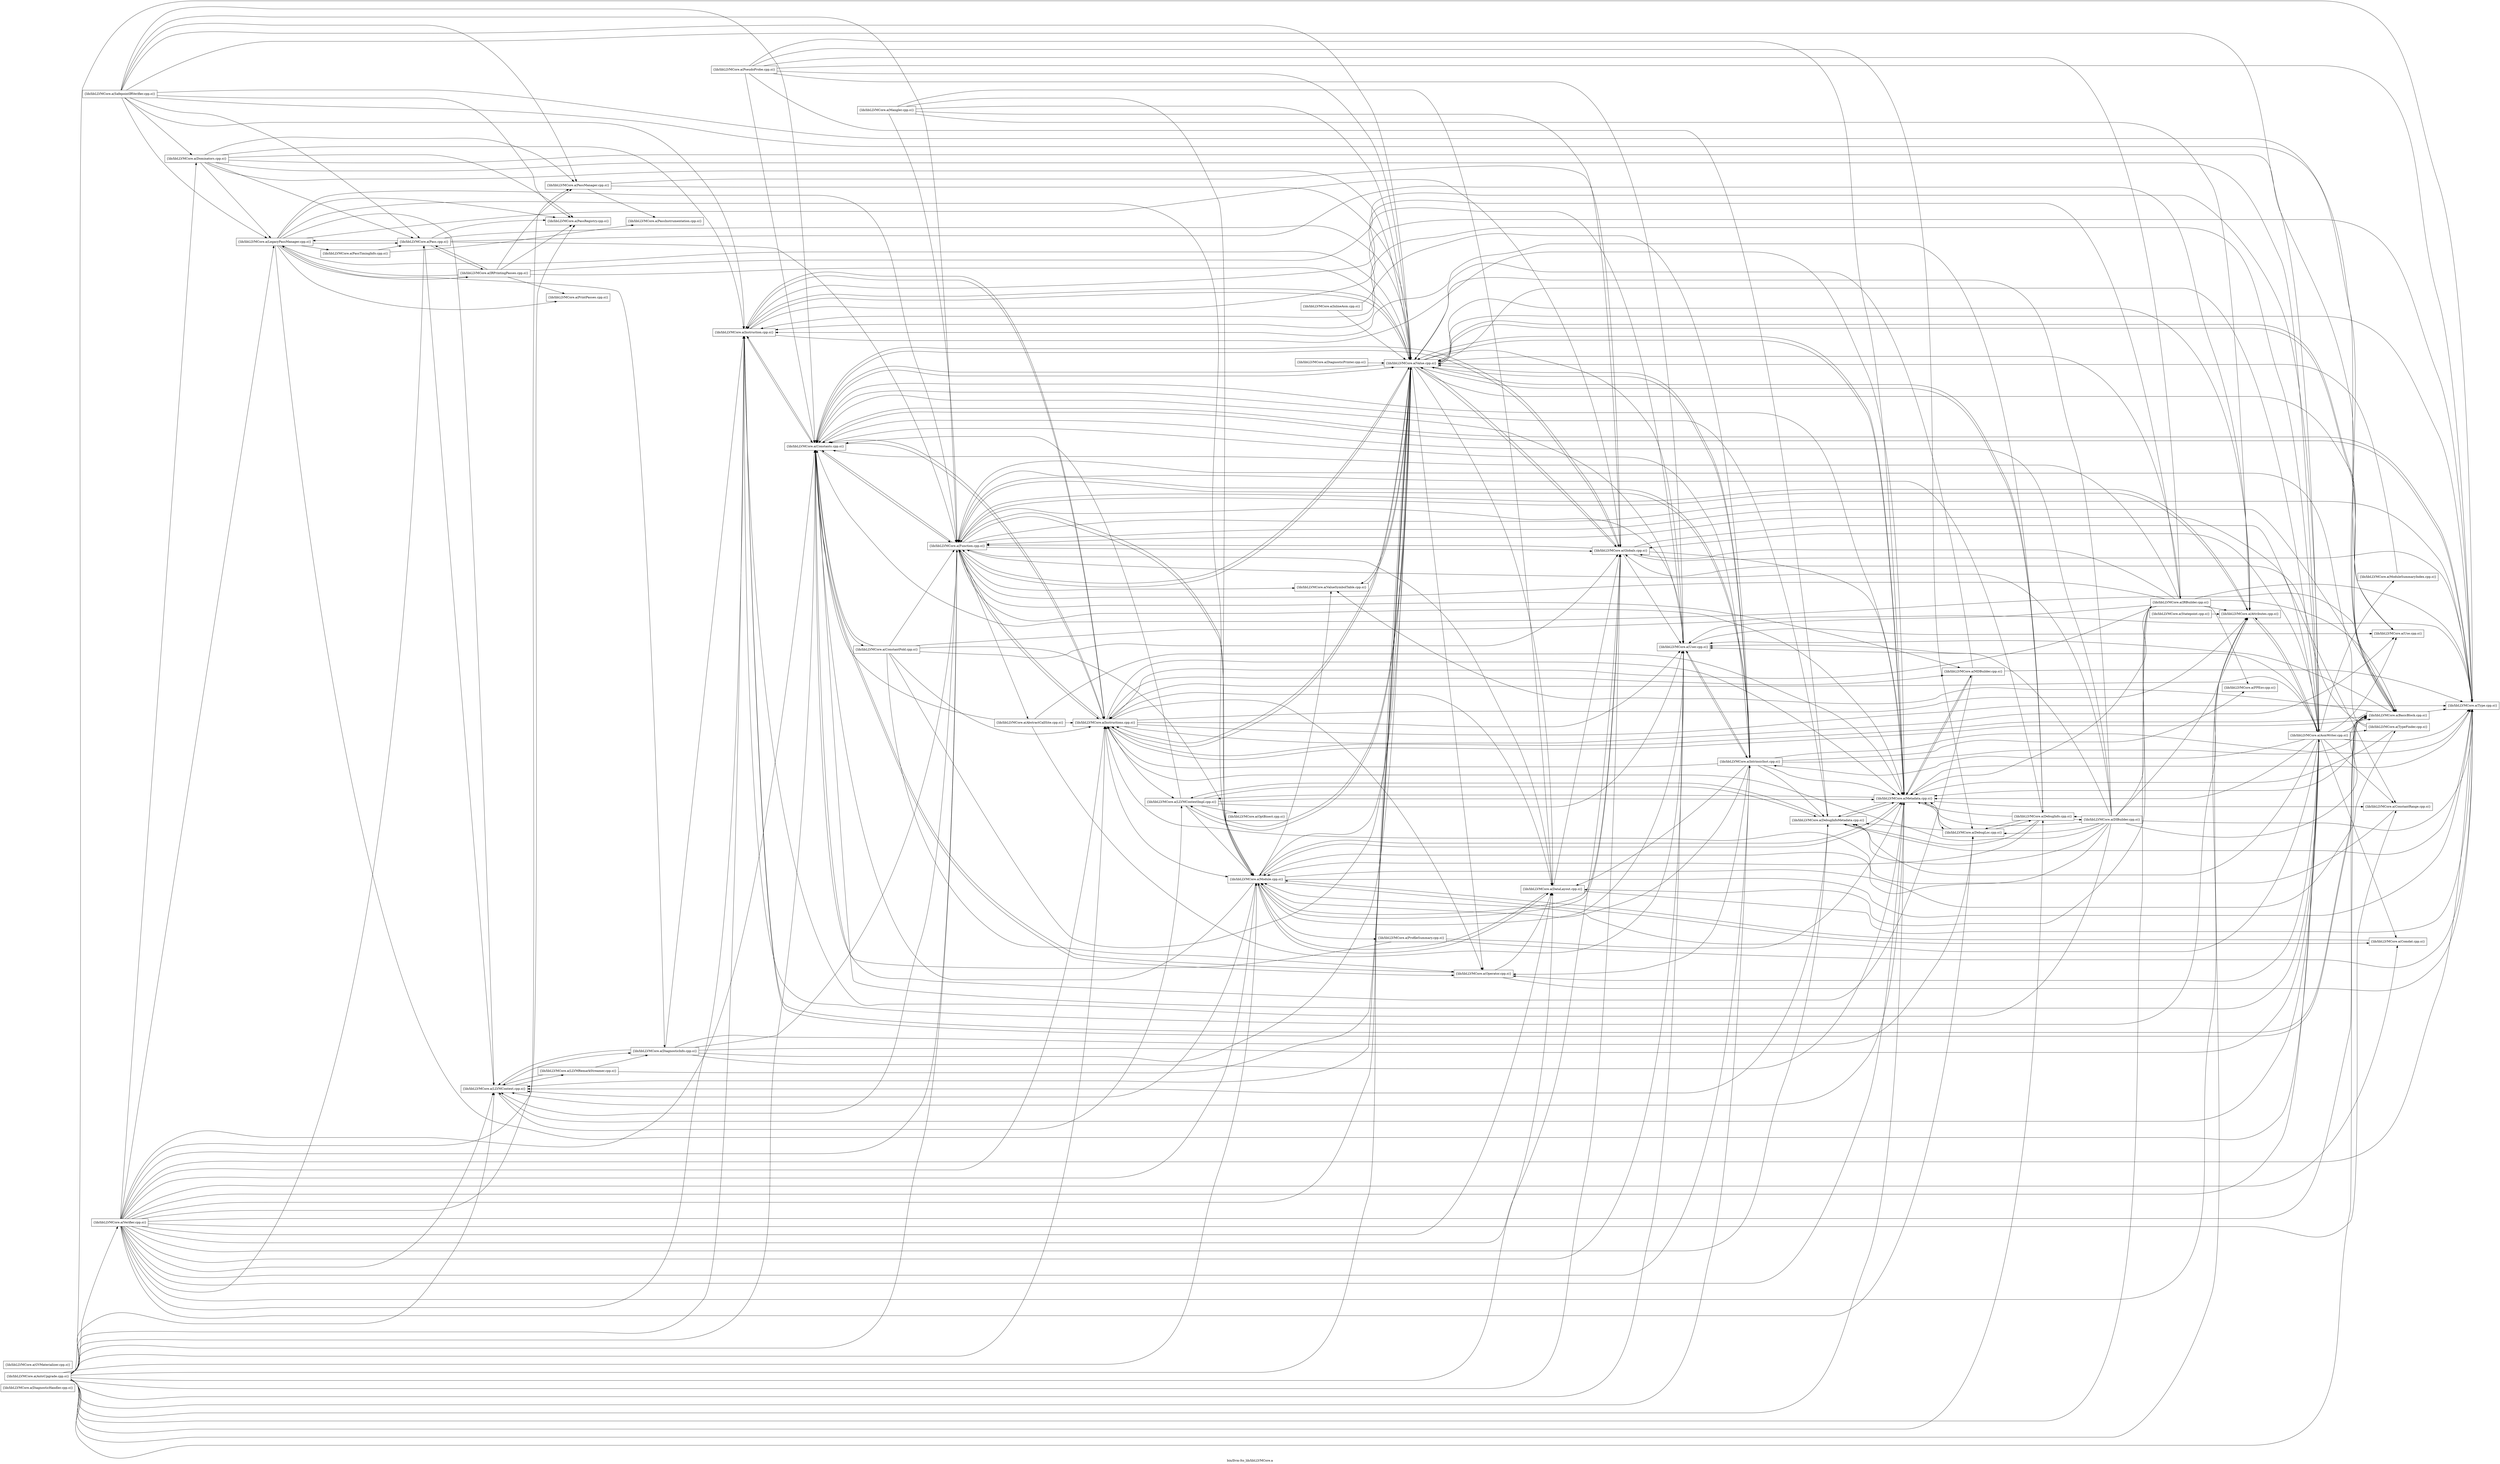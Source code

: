 digraph "bin/llvm-lto_lib/libLLVMCore.a" {
	label="bin/llvm-lto_lib/libLLVMCore.a";
	rankdir=LR;

	Node0x563e75e07738 [shape=record,shape=box,group=0,label="{lib/libLLVMCore.a(DiagnosticHandler.cpp.o)}"];
	Node0x563e75e089f8 [shape=record,shape=box,group=0,label="{lib/libLLVMCore.a(LLVMContext.cpp.o)}"];
	Node0x563e75e089f8 -> Node0x563e75e084a8;
	Node0x563e75e089f8 -> Node0x563e75e08778;
	Node0x563e75e089f8 -> Node0x563e75e034a8;
	Node0x563e75e01518 [shape=record,shape=box,group=0,label="{lib/libLLVMCore.a(Module.cpp.o)}"];
	Node0x563e75e01518 -> Node0x563e75e0a118;
	Node0x563e75e01518 -> Node0x563e75e08908;
	Node0x563e75e01518 -> Node0x563e75e077d8;
	Node0x563e75e01518 -> Node0x563e75e0f5c8;
	Node0x563e75e01518 -> Node0x563e75e05258;
	Node0x563e75e01518 -> Node0x563e75e089f8;
	Node0x563e75e01518 -> Node0x563e75e01798;
	Node0x563e75e01518 -> Node0x563e75e148e8;
	Node0x563e75e01518 -> Node0x563e75e14078;
	Node0x563e75e01518 -> Node0x563e75e13998;
	Node0x563e75e01518 -> Node0x563e75e12bd8;
	Node0x563e75e01518 -> Node0x563e75e01478;
	Node0x563e75e01518 -> Node0x563e75e016f8;
	Node0x563e75e00fc8 [shape=record,shape=box,group=0,label="{lib/libLLVMCore.a(Verifier.cpp.o)}"];
	Node0x563e75e00fc8 -> Node0x563e75df8cd8;
	Node0x563e75e00fc8 -> Node0x563e75e0b1f8;
	Node0x563e75e00fc8 -> Node0x563e75e099e8;
	Node0x563e75e00fc8 -> Node0x563e75e0a118;
	Node0x563e75e00fc8 -> Node0x563e75e08188;
	Node0x563e75e00fc8 -> Node0x563e75e08908;
	Node0x563e75e00fc8 -> Node0x563e75e077d8;
	Node0x563e75e00fc8 -> Node0x563e75e07288;
	Node0x563e75e00fc8 -> Node0x563e75e07eb8;
	Node0x563e75e00fc8 -> Node0x563e75e0ee48;
	Node0x563e75e00fc8 -> Node0x563e75e0f5c8;
	Node0x563e75e00fc8 -> Node0x563e75e05258;
	Node0x563e75e00fc8 -> Node0x563e75e07918;
	Node0x563e75e00fc8 -> Node0x563e75e071e8;
	Node0x563e75e00fc8 -> Node0x563e75e09178;
	Node0x563e75e00fc8 -> Node0x563e75e089f8;
	Node0x563e75e00fc8 -> Node0x563e75e03728;
	Node0x563e75e00fc8 -> Node0x563e75e01798;
	Node0x563e75e00fc8 -> Node0x563e75e01518;
	Node0x563e75e00fc8 -> Node0x563e75dfd008;
	Node0x563e75e00fc8 -> Node0x563e75e0cc38;
	Node0x563e75e00fc8 -> Node0x563e75e0bd88;
	Node0x563e75e00fc8 -> Node0x563e75e14078;
	Node0x563e75e00fc8 -> Node0x563e75e12bd8;
	Node0x563e75e00fc8 -> Node0x563e75e01478;
	Node0x563e75e03728 [shape=record,shape=box,group=0,label="{lib/libLLVMCore.a(LegacyPassManager.cpp.o)}"];
	Node0x563e75e03728 -> Node0x563e75df8cd8;
	Node0x563e75e03728 -> Node0x563e75e084a8;
	Node0x563e75e03728 -> Node0x563e75e0f5c8;
	Node0x563e75e03728 -> Node0x563e75e05258;
	Node0x563e75e03728 -> Node0x563e75e05e88;
	Node0x563e75e03728 -> Node0x563e75e089f8;
	Node0x563e75e03728 -> Node0x563e75e01518;
	Node0x563e75e03728 -> Node0x563e75dfd008;
	Node0x563e75e03728 -> Node0x563e75e0bd88;
	Node0x563e75e03728 -> Node0x563e75e15798;
	Node0x563e75e03728 -> Node0x563e75e15068;
	Node0x563e75e03728 -> Node0x563e75e01478;
	Node0x563e75dfd008 [shape=record,shape=box,group=0,label="{lib/libLLVMCore.a(Pass.cpp.o)}"];
	Node0x563e75dfd008 -> Node0x563e75e0b1f8;
	Node0x563e75dfd008 -> Node0x563e75e0f5c8;
	Node0x563e75dfd008 -> Node0x563e75e05e88;
	Node0x563e75dfd008 -> Node0x563e75e089f8;
	Node0x563e75dfd008 -> Node0x563e75e03728;
	Node0x563e75dfd008 -> Node0x563e75e0bd88;
	Node0x563e75dfd008 -> Node0x563e75e01478;
	Node0x563e75e01478 [shape=record,shape=box,group=0,label="{lib/libLLVMCore.a(Value.cpp.o)}"];
	Node0x563e75e01478 -> Node0x563e75e0b1f8;
	Node0x563e75e01478 -> Node0x563e75e099e8;
	Node0x563e75e01478 -> Node0x563e75e08908;
	Node0x563e75e01478 -> Node0x563e75e077d8;
	Node0x563e75e01478 -> Node0x563e75e07f58;
	Node0x563e75e01478 -> Node0x563e75e0f5c8;
	Node0x563e75e01478 -> Node0x563e75e05258;
	Node0x563e75e01478 -> Node0x563e75e07918;
	Node0x563e75e01478 -> Node0x563e75e071e8;
	Node0x563e75e01478 -> Node0x563e75e09178;
	Node0x563e75e01478 -> Node0x563e75e089f8;
	Node0x563e75e01478 -> Node0x563e75e08778;
	Node0x563e75e01478 -> Node0x563e75e01798;
	Node0x563e75e01478 -> Node0x563e75dfdeb8;
	Node0x563e75e01478 -> Node0x563e75e14078;
	Node0x563e75e01478 -> Node0x563e75e13358;
	Node0x563e75e01478 -> Node0x563e75e12bd8;
	Node0x563e75e01478 -> Node0x563e75e016f8;
	Node0x563e75e0b1f8 [shape=record,shape=box,group=0,label="{lib/libLLVMCore.a(Attributes.cpp.o)}"];
	Node0x563e75e0b1f8 -> Node0x563e75df8cd8;
	Node0x563e75e0b1f8 -> Node0x563e75e0f5c8;
	Node0x563e75e08908 [shape=record,shape=box,group=0,label="{lib/libLLVMCore.a(Constants.cpp.o)}"];
	Node0x563e75e08908 -> Node0x563e75e09038;
	Node0x563e75e08908 -> Node0x563e75e0f5c8;
	Node0x563e75e08908 -> Node0x563e75e05258;
	Node0x563e75e08908 -> Node0x563e75e07918;
	Node0x563e75e08908 -> Node0x563e75e071e8;
	Node0x563e75e08908 -> Node0x563e75dfdeb8;
	Node0x563e75e08908 -> Node0x563e75e14078;
	Node0x563e75e08908 -> Node0x563e75e12bd8;
	Node0x563e75e08908 -> Node0x563e75e01478;
	Node0x563e75dffbc8 [shape=record,shape=box,group=0,label="{lib/libLLVMCore.a(Mangler.cpp.o)}"];
	Node0x563e75dffbc8 -> Node0x563e75e0b1f8;
	Node0x563e75dffbc8 -> Node0x563e75e077d8;
	Node0x563e75dffbc8 -> Node0x563e75e0f5c8;
	Node0x563e75dffbc8 -> Node0x563e75e05258;
	Node0x563e75dffbc8 -> Node0x563e75e01518;
	Node0x563e75dffbc8 -> Node0x563e75e01478;
	Node0x563e75e01798 [shape=record,shape=box,group=0,label="{lib/libLLVMCore.a(Metadata.cpp.o)}"];
	Node0x563e75e01798 -> Node0x563e75e08188;
	Node0x563e75e01798 -> Node0x563e75e08908;
	Node0x563e75e01798 -> Node0x563e75e07288;
	Node0x563e75e01798 -> Node0x563e75e07eb8;
	Node0x563e75e01798 -> Node0x563e75e089f8;
	Node0x563e75e01798 -> Node0x563e75e08778;
	Node0x563e75e01798 -> Node0x563e75dffdf8;
	Node0x563e75e01798 -> Node0x563e75e01518;
	Node0x563e75e01798 -> Node0x563e75e14078;
	Node0x563e75e01798 -> Node0x563e75e01478;
	Node0x563e75e077d8 [shape=record,shape=box,group=0,label="{lib/libLLVMCore.a(DataLayout.cpp.o)}"];
	Node0x563e75e077d8 -> Node0x563e75e05258;
	Node0x563e75e077d8 -> Node0x563e75e01518;
	Node0x563e75e077d8 -> Node0x563e75e14078;
	Node0x563e75e084a8 [shape=record,shape=box,group=0,label="{lib/libLLVMCore.a(DiagnosticInfo.cpp.o)}"];
	Node0x563e75e084a8 -> Node0x563e75df8cd8;
	Node0x563e75e084a8 -> Node0x563e75e07eb8;
	Node0x563e75e084a8 -> Node0x563e75e0f5c8;
	Node0x563e75e084a8 -> Node0x563e75e07918;
	Node0x563e75e084a8 -> Node0x563e75e089f8;
	Node0x563e75e084a8 -> Node0x563e75e01798;
	Node0x563e75e084a8 -> Node0x563e75e01478;
	Node0x563e75e0f5c8 [shape=record,shape=box,group=0,label="{lib/libLLVMCore.a(Function.cpp.o)}"];
	Node0x563e75e0f5c8 -> Node0x563e75e0b1f8;
	Node0x563e75e0f5c8 -> Node0x563e75e099e8;
	Node0x563e75e0f5c8 -> Node0x563e75e08908;
	Node0x563e75e0f5c8 -> Node0x563e75e077d8;
	Node0x563e75e0f5c8 -> Node0x563e75e0e8f8;
	Node0x563e75e0f5c8 -> Node0x563e75e05258;
	Node0x563e75e0f5c8 -> Node0x563e75e071e8;
	Node0x563e75e0f5c8 -> Node0x563e75e09178;
	Node0x563e75e0f5c8 -> Node0x563e75e089f8;
	Node0x563e75e0f5c8 -> Node0x563e75dffdf8;
	Node0x563e75e0f5c8 -> Node0x563e75e01798;
	Node0x563e75e0f5c8 -> Node0x563e75e01518;
	Node0x563e75e0f5c8 -> Node0x563e75e14078;
	Node0x563e75e0f5c8 -> Node0x563e75e12bd8;
	Node0x563e75e0f5c8 -> Node0x563e75e01478;
	Node0x563e75e0f5c8 -> Node0x563e75e016f8;
	Node0x563e75e05258 [shape=record,shape=box,group=0,label="{lib/libLLVMCore.a(Globals.cpp.o)}"];
	Node0x563e75e05258 -> Node0x563e75e08188;
	Node0x563e75e05258 -> Node0x563e75e08908;
	Node0x563e75e05258 -> Node0x563e75e0f5c8;
	Node0x563e75e05258 -> Node0x563e75e01798;
	Node0x563e75e05258 -> Node0x563e75e01518;
	Node0x563e75e05258 -> Node0x563e75e14078;
	Node0x563e75e05258 -> Node0x563e75e12bd8;
	Node0x563e75e05258 -> Node0x563e75e01478;
	Node0x563e75e04628 [shape=record,shape=box,group=0,label="{lib/libLLVMCore.a(IRBuilder.cpp.o)}"];
	Node0x563e75e04628 -> Node0x563e75e0b1f8;
	Node0x563e75e04628 -> Node0x563e75e099e8;
	Node0x563e75e04628 -> Node0x563e75e08908;
	Node0x563e75e04628 -> Node0x563e75e077d8;
	Node0x563e75e04628 -> Node0x563e75e0f5c8;
	Node0x563e75e04628 -> Node0x563e75e05258;
	Node0x563e75e04628 -> Node0x563e75e06ab8;
	Node0x563e75e04628 -> Node0x563e75e07918;
	Node0x563e75e04628 -> Node0x563e75e071e8;
	Node0x563e75e04628 -> Node0x563e75e01798;
	Node0x563e75e04628 -> Node0x563e75e14078;
	Node0x563e75e04628 -> Node0x563e75e12bd8;
	Node0x563e75e04628 -> Node0x563e75e01478;
	Node0x563e75e05c08 [shape=record,shape=box,group=0,label="{lib/libLLVMCore.a(InlineAsm.cpp.o)}"];
	Node0x563e75e05c08 -> Node0x563e75e14078;
	Node0x563e75e05c08 -> Node0x563e75e01478;
	Node0x563e75e07918 [shape=record,shape=box,group=0,label="{lib/libLLVMCore.a(Instruction.cpp.o)}"];
	Node0x563e75e07918 -> Node0x563e75e0b1f8;
	Node0x563e75e07918 -> Node0x563e75e099e8;
	Node0x563e75e07918 -> Node0x563e75e08908;
	Node0x563e75e07918 -> Node0x563e75e071e8;
	Node0x563e75e07918 -> Node0x563e75e01798;
	Node0x563e75e07918 -> Node0x563e75e12bd8;
	Node0x563e75e07918 -> Node0x563e75e01478;
	Node0x563e75e071e8 [shape=record,shape=box,group=0,label="{lib/libLLVMCore.a(Instructions.cpp.o)}"];
	Node0x563e75e071e8 -> Node0x563e75e0b1f8;
	Node0x563e75e071e8 -> Node0x563e75e099e8;
	Node0x563e75e071e8 -> Node0x563e75e08908;
	Node0x563e75e071e8 -> Node0x563e75e077d8;
	Node0x563e75e071e8 -> Node0x563e75e0f5c8;
	Node0x563e75e071e8 -> Node0x563e75e07918;
	Node0x563e75e071e8 -> Node0x563e75e08778;
	Node0x563e75e071e8 -> Node0x563e75dffdf8;
	Node0x563e75e071e8 -> Node0x563e75e01798;
	Node0x563e75e071e8 -> Node0x563e75e01518;
	Node0x563e75e071e8 -> Node0x563e75dfdeb8;
	Node0x563e75e071e8 -> Node0x563e75e14078;
	Node0x563e75e071e8 -> Node0x563e75e13358;
	Node0x563e75e071e8 -> Node0x563e75e12bd8;
	Node0x563e75e071e8 -> Node0x563e75e01478;
	Node0x563e75e14078 [shape=record,shape=box,group=0,label="{lib/libLLVMCore.a(Type.cpp.o)}"];
	Node0x563e75e14078 -> Node0x563e75e08908;
	Node0x563e75e12bd8 [shape=record,shape=box,group=0,label="{lib/libLLVMCore.a(User.cpp.o)}"];
	Node0x563e75e12bd8 -> Node0x563e75e09178;
	Node0x563e75e12bd8 -> Node0x563e75e13358;
	Node0x563e75e099e8 [shape=record,shape=box,group=0,label="{lib/libLLVMCore.a(BasicBlock.cpp.o)}"];
	Node0x563e75e099e8 -> Node0x563e75e08908;
	Node0x563e75e099e8 -> Node0x563e75e07918;
	Node0x563e75e099e8 -> Node0x563e75e071e8;
	Node0x563e75e099e8 -> Node0x563e75e01798;
	Node0x563e75e099e8 -> Node0x563e75e14078;
	Node0x563e75e099e8 -> Node0x563e75e12bd8;
	Node0x563e75e099e8 -> Node0x563e75e01478;
	Node0x563e75e099e8 -> Node0x563e75e016f8;
	Node0x563e75e09178 [shape=record,shape=box,group=0,label="{lib/libLLVMCore.a(IntrinsicInst.cpp.o)}"];
	Node0x563e75e09178 -> Node0x563e75e099e8;
	Node0x563e75e09178 -> Node0x563e75e08908;
	Node0x563e75e09178 -> Node0x563e75e077d8;
	Node0x563e75e09178 -> Node0x563e75e07288;
	Node0x563e75e09178 -> Node0x563e75e0f5c8;
	Node0x563e75e09178 -> Node0x563e75e06ab8;
	Node0x563e75e09178 -> Node0x563e75e07918;
	Node0x563e75e09178 -> Node0x563e75e071e8;
	Node0x563e75e09178 -> Node0x563e75e01798;
	Node0x563e75e09178 -> Node0x563e75e01518;
	Node0x563e75e09178 -> Node0x563e75dfdeb8;
	Node0x563e75e09178 -> Node0x563e75e14078;
	Node0x563e75e09178 -> Node0x563e75e12bd8;
	Node0x563e75e09178 -> Node0x563e75e01478;
	Node0x563e75dfdeb8 [shape=record,shape=box,group=0,label="{lib/libLLVMCore.a(Operator.cpp.o)}"];
	Node0x563e75dfdeb8 -> Node0x563e75e08908;
	Node0x563e75dfdeb8 -> Node0x563e75e077d8;
	Node0x563e75dfdeb8 -> Node0x563e75e14078;
	Node0x563e75e07288 [shape=record,shape=box,group=0,label="{lib/libLLVMCore.a(DebugInfoMetadata.cpp.o)}"];
	Node0x563e75e07288 -> Node0x563e75e08908;
	Node0x563e75e07288 -> Node0x563e75e089f8;
	Node0x563e75e07288 -> Node0x563e75e08778;
	Node0x563e75e07288 -> Node0x563e75e01798;
	Node0x563e75e07288 -> Node0x563e75e14078;
	Node0x563e75e08188 [shape=record,shape=box,group=0,label="{lib/libLLVMCore.a(ConstantRange.cpp.o)}"];
	Node0x563e75e08188 -> Node0x563e75e071e8;
	Node0x563e75e0bd88 [shape=record,shape=box,group=0,label="{lib/libLLVMCore.a(PassRegistry.cpp.o)}"];
	Node0x563e75e07eb8 [shape=record,shape=box,group=0,label="{lib/libLLVMCore.a(DebugLoc.cpp.o)}"];
	Node0x563e75e07eb8 -> Node0x563e75e07f58;
	Node0x563e75e07eb8 -> Node0x563e75e07288;
	Node0x563e75e07eb8 -> Node0x563e75e01798;
	Node0x563e75e0ee48 [shape=record,shape=box,group=0,label="{lib/libLLVMCore.a(Dominators.cpp.o)}"];
	Node0x563e75e0ee48 -> Node0x563e75df8cd8;
	Node0x563e75e0ee48 -> Node0x563e75e099e8;
	Node0x563e75e0ee48 -> Node0x563e75e07918;
	Node0x563e75e0ee48 -> Node0x563e75e03728;
	Node0x563e75e0ee48 -> Node0x563e75dfd008;
	Node0x563e75e0ee48 -> Node0x563e75e0cc38;
	Node0x563e75e0ee48 -> Node0x563e75e0bd88;
	Node0x563e75e0ee48 -> Node0x563e75e01478;
	Node0x563e75e13358 [shape=record,shape=box,group=0,label="{lib/libLLVMCore.a(Use.cpp.o)}"];
	Node0x563e75e0b978 [shape=record,shape=box,group=0,label="{lib/libLLVMCore.a(AutoUpgrade.cpp.o)}"];
	Node0x563e75e0b978 -> Node0x563e75e0b1f8;
	Node0x563e75e0b978 -> Node0x563e75e099e8;
	Node0x563e75e0b978 -> Node0x563e75e08908;
	Node0x563e75e0b978 -> Node0x563e75e077d8;
	Node0x563e75e0b978 -> Node0x563e75e07f58;
	Node0x563e75e0b978 -> Node0x563e75e0f5c8;
	Node0x563e75e0b978 -> Node0x563e75e05258;
	Node0x563e75e0b978 -> Node0x563e75e04628;
	Node0x563e75e0b978 -> Node0x563e75e07918;
	Node0x563e75e0b978 -> Node0x563e75e071e8;
	Node0x563e75e0b978 -> Node0x563e75e09178;
	Node0x563e75e0b978 -> Node0x563e75e089f8;
	Node0x563e75e0b978 -> Node0x563e75e01798;
	Node0x563e75e0b978 -> Node0x563e75e01518;
	Node0x563e75e0b978 -> Node0x563e75e14078;
	Node0x563e75e0b978 -> Node0x563e75e12bd8;
	Node0x563e75e0b978 -> Node0x563e75e01478;
	Node0x563e75e0b978 -> Node0x563e75e00fc8;
	Node0x563e75e07f58 [shape=record,shape=box,group=0,label="{lib/libLLVMCore.a(DebugInfo.cpp.o)}"];
	Node0x563e75e07f58 -> Node0x563e75e070a8;
	Node0x563e75e07f58 -> Node0x563e75e07288;
	Node0x563e75e07f58 -> Node0x563e75e07eb8;
	Node0x563e75e07f58 -> Node0x563e75e0f5c8;
	Node0x563e75e07f58 -> Node0x563e75e07918;
	Node0x563e75e07f58 -> Node0x563e75e01798;
	Node0x563e75e07f58 -> Node0x563e75e01518;
	Node0x563e75e07f58 -> Node0x563e75e01478;
	Node0x563e75e0f898 [shape=record,shape=box,group=0,label="{lib/libLLVMCore.a(GVMaterializer.cpp.o)}"];
	Node0x563e75e008e8 [shape=record,shape=box,group=0,label="{lib/libLLVMCore.a(ModuleSummaryIndex.cpp.o)}"];
	Node0x563e75e008e8 -> Node0x563e75e01478;
	Node0x563e75e0a118 [shape=record,shape=box,group=0,label="{lib/libLLVMCore.a(Comdat.cpp.o)}"];
	Node0x563e75e0a118 -> Node0x563e75e01518;
	Node0x563e75df8cd8 [shape=record,shape=box,group=0,label="{lib/libLLVMCore.a(AsmWriter.cpp.o)}"];
	Node0x563e75df8cd8 -> Node0x563e75e0b1f8;
	Node0x563e75df8cd8 -> Node0x563e75e099e8;
	Node0x563e75df8cd8 -> Node0x563e75e0a118;
	Node0x563e75df8cd8 -> Node0x563e75e08188;
	Node0x563e75df8cd8 -> Node0x563e75e08908;
	Node0x563e75df8cd8 -> Node0x563e75e07288;
	Node0x563e75df8cd8 -> Node0x563e75e0f5c8;
	Node0x563e75df8cd8 -> Node0x563e75e05258;
	Node0x563e75df8cd8 -> Node0x563e75e07918;
	Node0x563e75df8cd8 -> Node0x563e75e071e8;
	Node0x563e75df8cd8 -> Node0x563e75e09178;
	Node0x563e75df8cd8 -> Node0x563e75e089f8;
	Node0x563e75df8cd8 -> Node0x563e75e01798;
	Node0x563e75df8cd8 -> Node0x563e75e01518;
	Node0x563e75df8cd8 -> Node0x563e75e008e8;
	Node0x563e75df8cd8 -> Node0x563e75dfdeb8;
	Node0x563e75df8cd8 -> Node0x563e75e14078;
	Node0x563e75df8cd8 -> Node0x563e75e13998;
	Node0x563e75df8cd8 -> Node0x563e75e13358;
	Node0x563e75df8cd8 -> Node0x563e75e12bd8;
	Node0x563e75df8cd8 -> Node0x563e75e01478;
	Node0x563e75e15068 [shape=record,shape=box,group=0,label="{lib/libLLVMCore.a(PrintPasses.cpp.o)}"];
	Node0x563e75e05e88 [shape=record,shape=box,group=0,label="{lib/libLLVMCore.a(IRPrintingPasses.cpp.o)}"];
	Node0x563e75e05e88 -> Node0x563e75df8cd8;
	Node0x563e75e05e88 -> Node0x563e75e03728;
	Node0x563e75e05e88 -> Node0x563e75dfd008;
	Node0x563e75e05e88 -> Node0x563e75e0cc38;
	Node0x563e75e05e88 -> Node0x563e75e0bd88;
	Node0x563e75e05e88 -> Node0x563e75e15068;
	Node0x563e75e05e88 -> Node0x563e75e01478;
	Node0x563e75e15798 [shape=record,shape=box,group=0,label="{lib/libLLVMCore.a(PassTimingInfo.cpp.o)}"];
	Node0x563e75e15798 -> Node0x563e75dfd008;
	Node0x563e75e15798 -> Node0x563e75e0c9b8;
	Node0x563e75dffdf8 [shape=record,shape=box,group=0,label="{lib/libLLVMCore.a(MDBuilder.cpp.o)}"];
	Node0x563e75dffdf8 -> Node0x563e75e08908;
	Node0x563e75dffdf8 -> Node0x563e75e01798;
	Node0x563e75dffdf8 -> Node0x563e75e14078;
	Node0x563e75dffdf8 -> Node0x563e75e01478;
	Node0x563e75e0cc38 [shape=record,shape=box,group=0,label="{lib/libLLVMCore.a(PassManager.cpp.o)}"];
	Node0x563e75e0cc38 -> Node0x563e75e05258;
	Node0x563e75e0cc38 -> Node0x563e75e0c9b8;
	Node0x563e75e0cc38 -> Node0x563e75e01478;
	Node0x563e75e070a8 [shape=record,shape=box,group=0,label="{lib/libLLVMCore.a(DIBuilder.cpp.o)}"];
	Node0x563e75e070a8 -> Node0x563e75e0b1f8;
	Node0x563e75e070a8 -> Node0x563e75e099e8;
	Node0x563e75e070a8 -> Node0x563e75e08908;
	Node0x563e75e070a8 -> Node0x563e75e07f58;
	Node0x563e75e070a8 -> Node0x563e75e07288;
	Node0x563e75e070a8 -> Node0x563e75e07eb8;
	Node0x563e75e070a8 -> Node0x563e75e0f5c8;
	Node0x563e75e070a8 -> Node0x563e75e04628;
	Node0x563e75e070a8 -> Node0x563e75e07918;
	Node0x563e75e070a8 -> Node0x563e75e071e8;
	Node0x563e75e070a8 -> Node0x563e75e01798;
	Node0x563e75e070a8 -> Node0x563e75e01518;
	Node0x563e75e070a8 -> Node0x563e75e14078;
	Node0x563e75e070a8 -> Node0x563e75e12bd8;
	Node0x563e75e070a8 -> Node0x563e75e01478;
	Node0x563e75e13998 [shape=record,shape=box,group=0,label="{lib/libLLVMCore.a(TypeFinder.cpp.o)}"];
	Node0x563e75e13998 -> Node0x563e75e0f5c8;
	Node0x563e75e13998 -> Node0x563e75e05258;
	Node0x563e75e13998 -> Node0x563e75e01798;
	Node0x563e75e016f8 [shape=record,shape=box,group=0,label="{lib/libLLVMCore.a(ValueSymbolTable.cpp.o)}"];
	Node0x563e75e016f8 -> Node0x563e75e01478;
	Node0x563e75e09038 [shape=record,shape=box,group=0,label="{lib/libLLVMCore.a(ConstantFold.cpp.o)}"];
	Node0x563e75e09038 -> Node0x563e75e08908;
	Node0x563e75e09038 -> Node0x563e75e0f5c8;
	Node0x563e75e09038 -> Node0x563e75e05258;
	Node0x563e75e09038 -> Node0x563e75e071e8;
	Node0x563e75e09038 -> Node0x563e75e01518;
	Node0x563e75e09038 -> Node0x563e75dfdeb8;
	Node0x563e75e09038 -> Node0x563e75e14078;
	Node0x563e75e09038 -> Node0x563e75e01478;
	Node0x563e75e08778 [shape=record,shape=box,group=0,label="{lib/libLLVMCore.a(LLVMContextImpl.cpp.o)}"];
	Node0x563e75e08778 -> Node0x563e75e08908;
	Node0x563e75e08778 -> Node0x563e75e07288;
	Node0x563e75e08778 -> Node0x563e75e01798;
	Node0x563e75e08778 -> Node0x563e75e01518;
	Node0x563e75e08778 -> Node0x563e75dfd288;
	Node0x563e75e08778 -> Node0x563e75e12bd8;
	Node0x563e75e08778 -> Node0x563e75e01478;
	Node0x563e75e090d8 [shape=record,shape=box,group=0,label="{lib/libLLVMCore.a(DiagnosticPrinter.cpp.o)}"];
	Node0x563e75e090d8 -> Node0x563e75e01478;
	Node0x563e75e0e8f8 [shape=record,shape=box,group=0,label="{lib/libLLVMCore.a(AbstractCallSite.cpp.o)}"];
	Node0x563e75e0e8f8 -> Node0x563e75e08908;
	Node0x563e75e0e8f8 -> Node0x563e75e071e8;
	Node0x563e75e0e8f8 -> Node0x563e75e01798;
	Node0x563e75e0e8f8 -> Node0x563e75e12bd8;
	Node0x563e75e06ab8 [shape=record,shape=box,group=0,label="{lib/libLLVMCore.a(FPEnv.cpp.o)}"];
	Node0x563e75e034a8 [shape=record,shape=box,group=0,label="{lib/libLLVMCore.a(LLVMRemarkStreamer.cpp.o)}"];
	Node0x563e75e034a8 -> Node0x563e75e084a8;
	Node0x563e75e034a8 -> Node0x563e75e089f8;
	Node0x563e75e034a8 -> Node0x563e75e01478;
	Node0x563e75dfd288 [shape=record,shape=box,group=0,label="{lib/libLLVMCore.a(OptBisect.cpp.o)}"];
	Node0x563e75e148e8 [shape=record,shape=box,group=0,label="{lib/libLLVMCore.a(ProfileSummary.cpp.o)}"];
	Node0x563e75e148e8 -> Node0x563e75e08908;
	Node0x563e75e148e8 -> Node0x563e75e01798;
	Node0x563e75e148e8 -> Node0x563e75e14078;
	Node0x563e75e0c9b8 [shape=record,shape=box,group=0,label="{lib/libLLVMCore.a(PassInstrumentation.cpp.o)}"];
	Node0x563e75e03c28 [shape=record,shape=box,group=0,label="{lib/libLLVMCore.a(Statepoint.cpp.o)}"];
	Node0x563e75e03c28 -> Node0x563e75e0b1f8;
	Node0x563e75e01e28 [shape=record,shape=box,group=0,label="{lib/libLLVMCore.a(SafepointIRVerifier.cpp.o)}"];
	Node0x563e75e01e28 -> Node0x563e75df8cd8;
	Node0x563e75e01e28 -> Node0x563e75e099e8;
	Node0x563e75e01e28 -> Node0x563e75e08908;
	Node0x563e75e01e28 -> Node0x563e75e0ee48;
	Node0x563e75e01e28 -> Node0x563e75e0f5c8;
	Node0x563e75e01e28 -> Node0x563e75e07918;
	Node0x563e75e01e28 -> Node0x563e75e03728;
	Node0x563e75e01e28 -> Node0x563e75dfd008;
	Node0x563e75e01e28 -> Node0x563e75e0cc38;
	Node0x563e75e01e28 -> Node0x563e75e0bd88;
	Node0x563e75e01e28 -> Node0x563e75e13358;
	Node0x563e75e01e28 -> Node0x563e75e01478;
	Node0x563e75e151f8 [shape=record,shape=box,group=0,label="{lib/libLLVMCore.a(PseudoProbe.cpp.o)}"];
	Node0x563e75e151f8 -> Node0x563e75e08908;
	Node0x563e75e151f8 -> Node0x563e75e07288;
	Node0x563e75e151f8 -> Node0x563e75e07eb8;
	Node0x563e75e151f8 -> Node0x563e75e04628;
	Node0x563e75e151f8 -> Node0x563e75e01798;
	Node0x563e75e151f8 -> Node0x563e75e14078;
	Node0x563e75e151f8 -> Node0x563e75e12bd8;
	Node0x563e75e151f8 -> Node0x563e75e01478;
}
